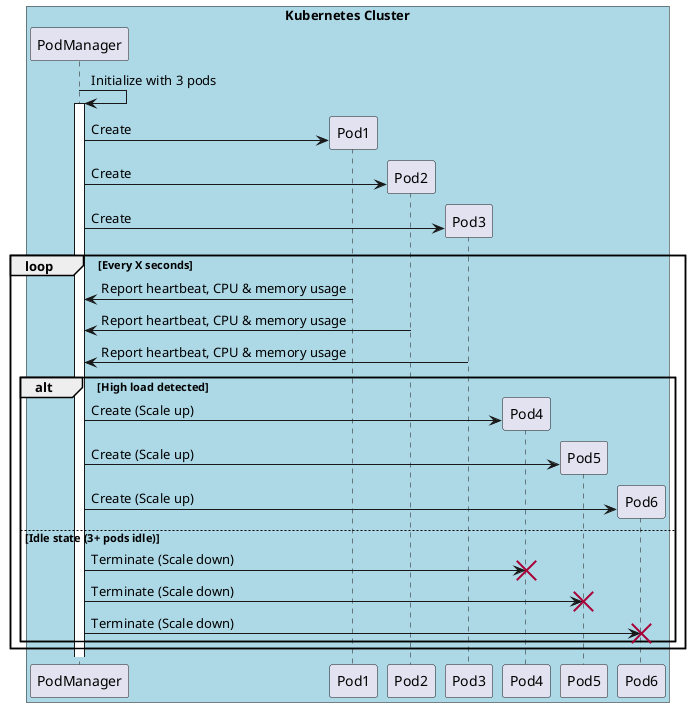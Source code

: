 @startuml
skinparam BoxPadding 10

box "Kubernetes Cluster" #LightBlue
participant "PodManager" as PM
participant "Pod1" as P1
participant "Pod2" as P2
participant "Pod3" as P3
participant "Pod4" as P4
participant "Pod5" as P5
participant "Pod6" as P6
end box

PM -> PM: Initialize with 3 pods
activate PM

PM -> P1 **: Create
PM -> P2 **: Create
PM -> P3 **: Create

loop Every X seconds
    P1 -> PM: Report heartbeat, CPU & memory usage
    P2 -> PM: Report heartbeat, CPU & memory usage
    P3 -> PM: Report heartbeat, CPU & memory usage

    alt High load detected
        PM -> P4 **: Create (Scale up)
        PM -> P5 **: Create (Scale up)
        PM -> P6 **: Create (Scale up)
    else Idle state (3+ pods idle)
        PM -> P4 !!: Terminate (Scale down)
        PM -> P5 !!: Terminate (Scale down)
        PM -> P6 !!: Terminate (Scale down)
    end
end

@enduml